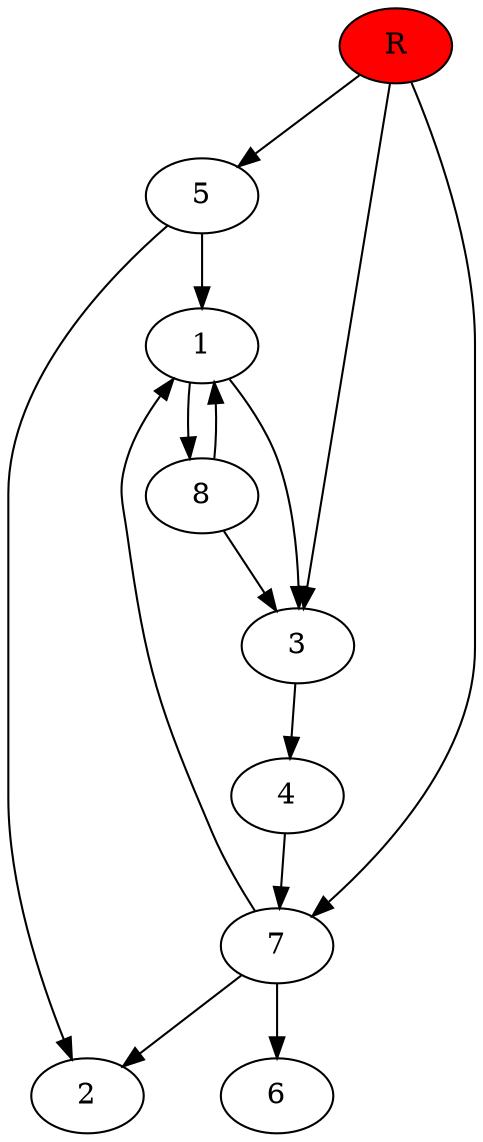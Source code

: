 digraph prb56034 {
	1
	2
	3
	4
	5
	6
	7
	8
	R [fillcolor="#ff0000" style=filled]
	1 -> 3
	1 -> 8
	3 -> 4
	4 -> 7
	5 -> 1
	5 -> 2
	7 -> 1
	7 -> 2
	7 -> 6
	8 -> 1
	8 -> 3
	R -> 3
	R -> 5
	R -> 7
}
